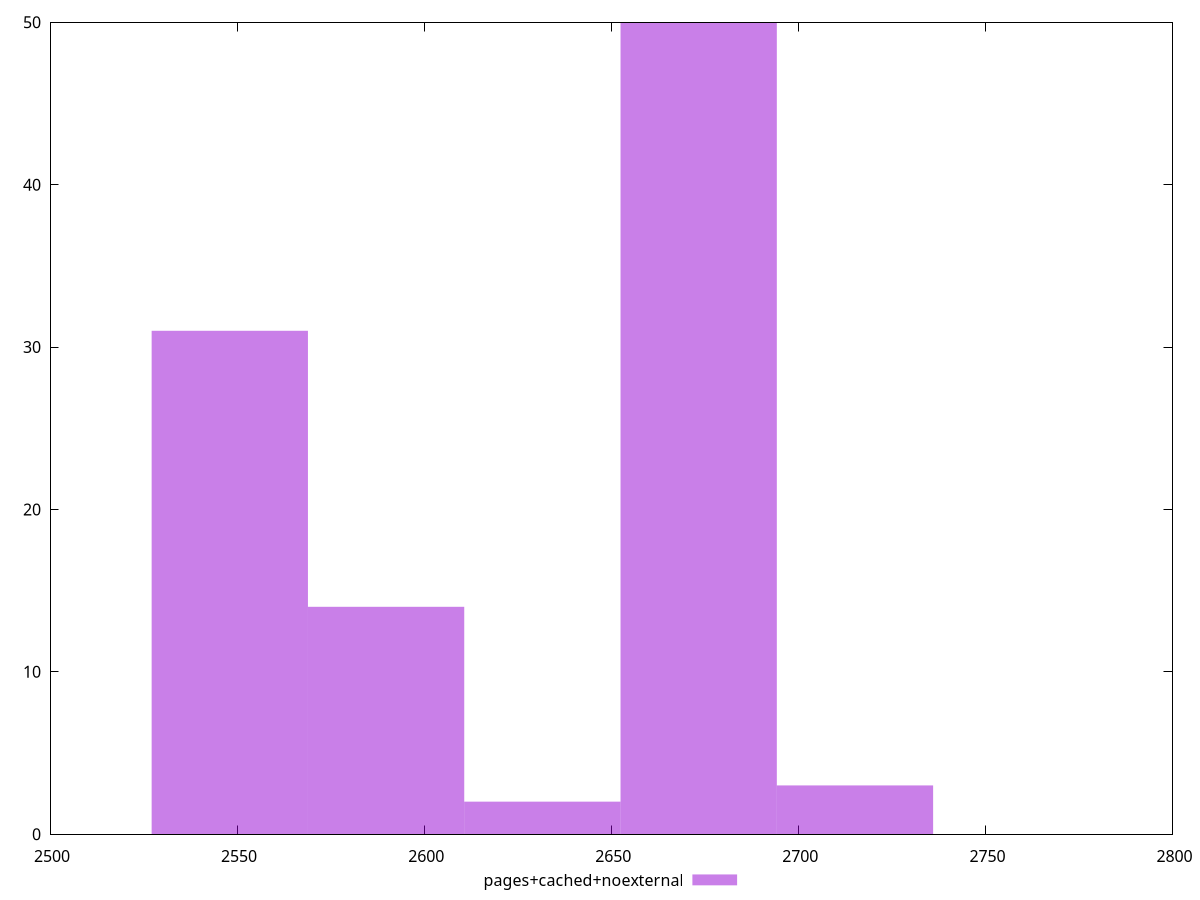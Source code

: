 $_pagesCachedNoexternal <<EOF
2548.0514560370093 31
2673.365462071616 50
2589.8227913818782 14
2631.594126726747 2
2715.136797416485 3
EOF
set key outside below
set terminal pngcairo
set output "report_00004_2020-11-02T20-21-41.718Z/speed-index/pages+cached+noexternal//raw_hist.png"
set yrange [0:50]
set boxwidth 41.771335344869
set style fill transparent solid 0.5 noborder
plot $_pagesCachedNoexternal title "pages+cached+noexternal" with boxes ,